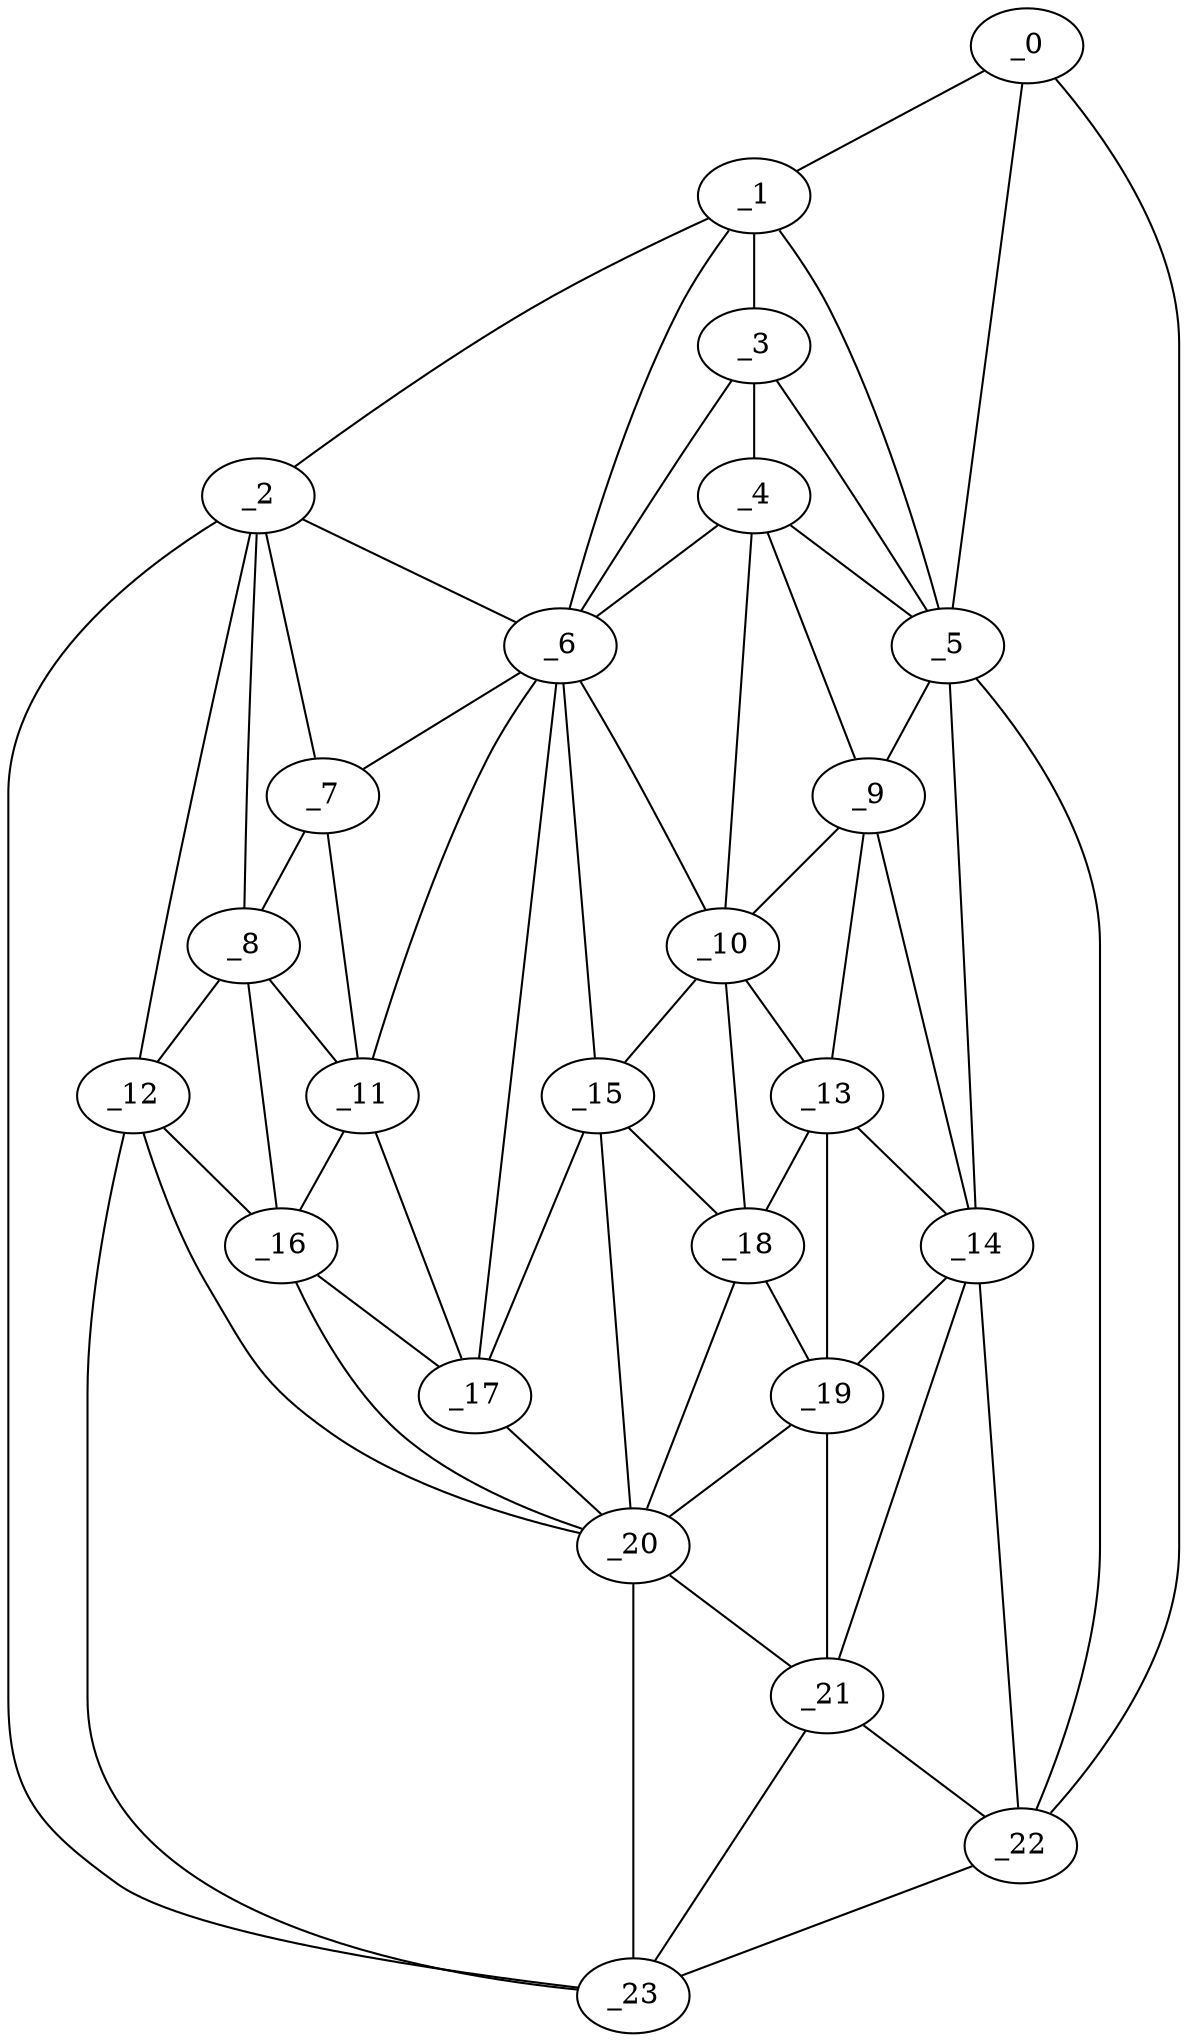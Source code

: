 graph "obj84__95.gxl" {
	_0	 [x=24,
		y=122];
	_1	 [x=27,
		y=87];
	_0 -- _1	 [valence=1];
	_5	 [x=57,
		y=76];
	_0 -- _5	 [valence=2];
	_22	 [x=97,
		y=122];
	_0 -- _22	 [valence=1];
	_2	 [x=37,
		y=3];
	_1 -- _2	 [valence=1];
	_3	 [x=49,
		y=74];
	_1 -- _3	 [valence=1];
	_1 -- _5	 [valence=1];
	_6	 [x=58,
		y=49];
	_1 -- _6	 [valence=2];
	_2 -- _6	 [valence=1];
	_7	 [x=59,
		y=31];
	_2 -- _7	 [valence=1];
	_8	 [x=60,
		y=22];
	_2 -- _8	 [valence=2];
	_12	 [x=74,
		y=17];
	_2 -- _12	 [valence=2];
	_23	 [x=103,
		y=5];
	_2 -- _23	 [valence=1];
	_4	 [x=54,
		y=70];
	_3 -- _4	 [valence=2];
	_3 -- _5	 [valence=1];
	_3 -- _6	 [valence=2];
	_4 -- _5	 [valence=2];
	_4 -- _6	 [valence=1];
	_9	 [x=61,
		y=72];
	_4 -- _9	 [valence=2];
	_10	 [x=65,
		y=60];
	_4 -- _10	 [valence=2];
	_5 -- _9	 [valence=2];
	_14	 [x=74,
		y=77];
	_5 -- _14	 [valence=2];
	_5 -- _22	 [valence=1];
	_6 -- _7	 [valence=2];
	_6 -- _10	 [valence=2];
	_11	 [x=70,
		y=33];
	_6 -- _11	 [valence=2];
	_15	 [x=75,
		y=51];
	_6 -- _15	 [valence=2];
	_17	 [x=76,
		y=40];
	_6 -- _17	 [valence=1];
	_7 -- _8	 [valence=2];
	_7 -- _11	 [valence=1];
	_8 -- _11	 [valence=2];
	_8 -- _12	 [valence=1];
	_16	 [x=76,
		y=22];
	_8 -- _16	 [valence=2];
	_9 -- _10	 [valence=2];
	_13	 [x=74,
		y=71];
	_9 -- _13	 [valence=1];
	_9 -- _14	 [valence=2];
	_10 -- _13	 [valence=2];
	_10 -- _15	 [valence=2];
	_18	 [x=76,
		y=57];
	_10 -- _18	 [valence=2];
	_11 -- _16	 [valence=2];
	_11 -- _17	 [valence=2];
	_12 -- _16	 [valence=2];
	_20	 [x=89,
		y=23];
	_12 -- _20	 [valence=1];
	_12 -- _23	 [valence=1];
	_13 -- _14	 [valence=1];
	_13 -- _18	 [valence=1];
	_19	 [x=86,
		y=75];
	_13 -- _19	 [valence=2];
	_14 -- _19	 [valence=1];
	_21	 [x=97,
		y=89];
	_14 -- _21	 [valence=2];
	_14 -- _22	 [valence=2];
	_15 -- _17	 [valence=2];
	_15 -- _18	 [valence=2];
	_15 -- _20	 [valence=1];
	_16 -- _17	 [valence=2];
	_16 -- _20	 [valence=1];
	_17 -- _20	 [valence=2];
	_18 -- _19	 [valence=2];
	_18 -- _20	 [valence=2];
	_19 -- _20	 [valence=2];
	_19 -- _21	 [valence=2];
	_20 -- _21	 [valence=1];
	_20 -- _23	 [valence=2];
	_21 -- _22	 [valence=1];
	_21 -- _23	 [valence=1];
	_22 -- _23	 [valence=1];
}
